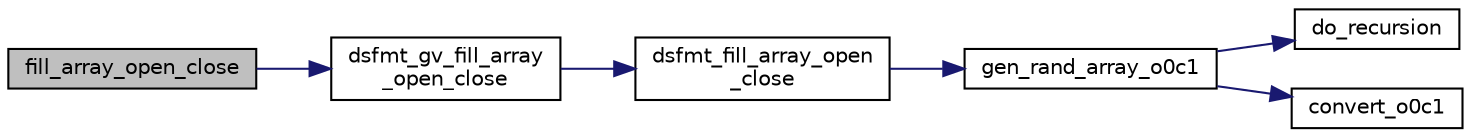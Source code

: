 digraph "fill_array_open_close"
{
 // INTERACTIVE_SVG=YES
  edge [fontname="Helvetica",fontsize="10",labelfontname="Helvetica",labelfontsize="10"];
  node [fontname="Helvetica",fontsize="10",shape=record];
  rankdir="LR";
  Node1 [label="fill_array_open_close",height=0.2,width=0.4,color="black", fillcolor="grey75", style="filled", fontcolor="black"];
  Node1 -> Node2 [color="midnightblue",fontsize="10",style="solid",fontname="Helvetica"];
  Node2 [label="dsfmt_gv_fill_array\l_open_close",height=0.2,width=0.4,color="black", fillcolor="white", style="filled",URL="$d_s_f_m_t_8h.html#a66881a0b8e76641024d09bbae3d9be7e"];
  Node2 -> Node3 [color="midnightblue",fontsize="10",style="solid",fontname="Helvetica"];
  Node3 [label="dsfmt_fill_array_open\l_close",height=0.2,width=0.4,color="black", fillcolor="white", style="filled",URL="$d_s_f_m_t_8h.html#a6ad6f12b9a47ea89ceab693b1eec5079"];
  Node3 -> Node4 [color="midnightblue",fontsize="10",style="solid",fontname="Helvetica"];
  Node4 [label="gen_rand_array_o0c1",height=0.2,width=0.4,color="black", fillcolor="white", style="filled",URL="$d_s_f_m_t_8c.html#a0905d57b8333da366b25773f0b3c5326"];
  Node4 -> Node5 [color="midnightblue",fontsize="10",style="solid",fontname="Helvetica"];
  Node5 [label="do_recursion",height=0.2,width=0.4,color="black", fillcolor="white", style="filled",URL="$d_s_f_m_t_8c.html#a43e33e2235015c9c072bad7dfe1a282c"];
  Node4 -> Node6 [color="midnightblue",fontsize="10",style="solid",fontname="Helvetica"];
  Node6 [label="convert_o0c1",height=0.2,width=0.4,color="black", fillcolor="white", style="filled",URL="$d_s_f_m_t_8c.html#a6c110f420568ad02e2709f790d3178ef"];
}
